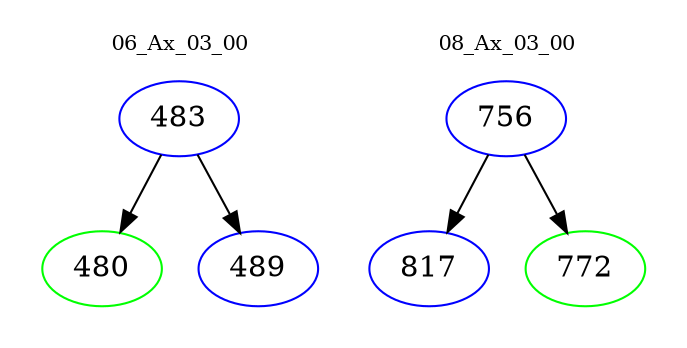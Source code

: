 digraph{
subgraph cluster_0 {
color = white
label = "06_Ax_03_00";
fontsize=10;
T0_483 [label="483", color="blue"]
T0_483 -> T0_480 [color="black"]
T0_480 [label="480", color="green"]
T0_483 -> T0_489 [color="black"]
T0_489 [label="489", color="blue"]
}
subgraph cluster_1 {
color = white
label = "08_Ax_03_00";
fontsize=10;
T1_756 [label="756", color="blue"]
T1_756 -> T1_817 [color="black"]
T1_817 [label="817", color="blue"]
T1_756 -> T1_772 [color="black"]
T1_772 [label="772", color="green"]
}
}
